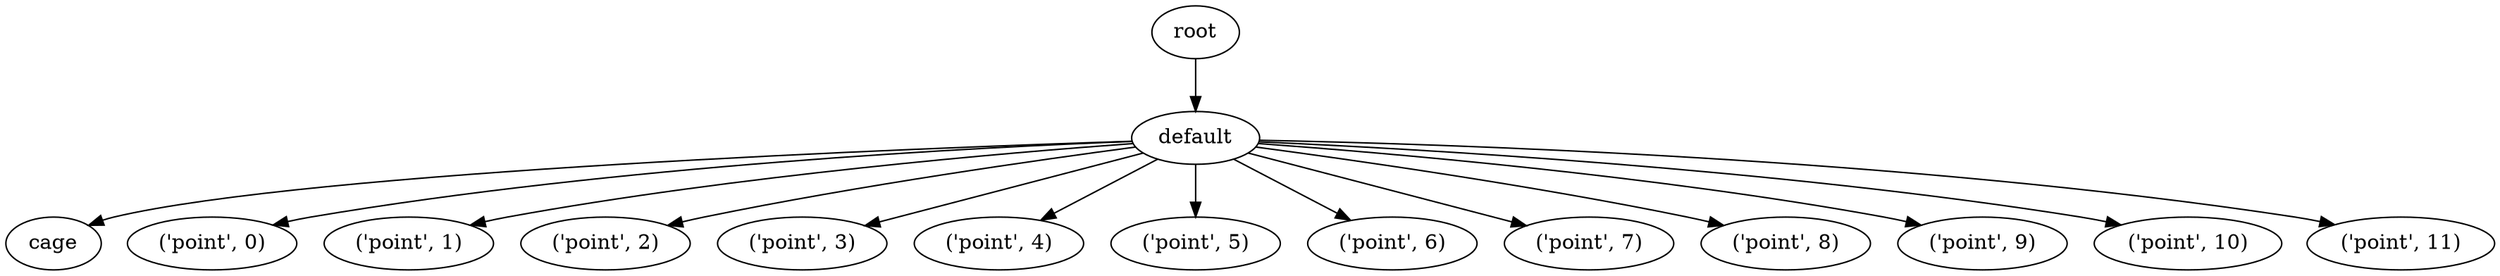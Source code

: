 digraph default {
    root_1 [label="root"];
    default_2 [label="default"];
    cage_3 [label="cage"];
    point_4 [label="\('point',\ 0\)"];
    point_5 [label="\('point',\ 1\)"];
    point_6 [label="\('point',\ 2\)"];
    point_7 [label="\('point',\ 3\)"];
    point_8 [label="\('point',\ 4\)"];
    point_9 [label="\('point',\ 5\)"];
    point_10 [label="\('point',\ 6\)"];
    point_11 [label="\('point',\ 7\)"];
    point_12 [label="\('point',\ 8\)"];
    point_13 [label="\('point',\ 9\)"];
    point_14 [label="\('point',\ 10\)"];
    point_15 [label="\('point',\ 11\)"];
    root_1 -> default_2;
    default_2 -> cage_3;
    default_2 -> point_4;
    default_2 -> point_5;
    default_2 -> point_6;
    default_2 -> point_7;
    default_2 -> point_8;
    default_2 -> point_9;
    default_2 -> point_10;
    default_2 -> point_11;
    default_2 -> point_12;
    default_2 -> point_13;
    default_2 -> point_14;
    default_2 -> point_15;
}
